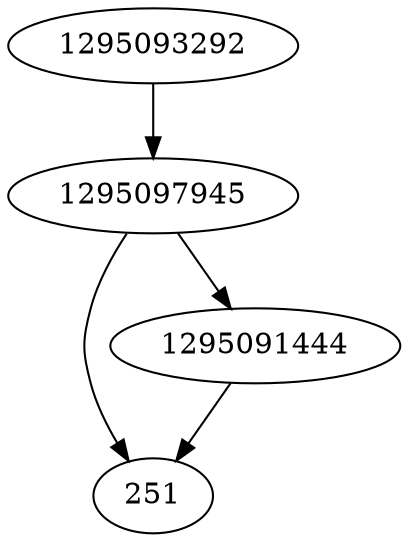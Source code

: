 strict digraph  {
1295097945;
251;
1295093292;
1295091444;
1295097945 -> 1295091444;
1295097945 -> 251;
1295093292 -> 1295097945;
1295091444 -> 251;
}
